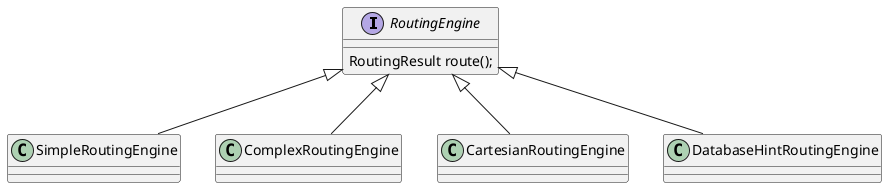 @startuml

interface RoutingEngine{
    RoutingResult route();
}

class SimpleRoutingEngine{
}

class ComplexRoutingEngine{
}

class CartesianRoutingEngine{
}

class DatabaseHintRoutingEngine{
}

RoutingEngine <|-- SimpleRoutingEngine
RoutingEngine <|-- ComplexRoutingEngine
RoutingEngine <|-- CartesianRoutingEngine
RoutingEngine <|-- DatabaseHintRoutingEngine


@enduml